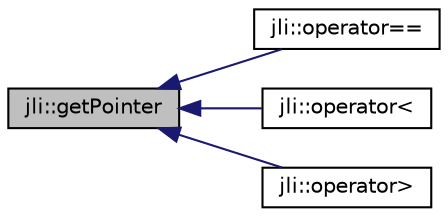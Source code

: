 digraph "jli::getPointer"
{
  edge [fontname="Helvetica",fontsize="10",labelfontname="Helvetica",labelfontsize="10"];
  node [fontname="Helvetica",fontsize="10",shape=record];
  rankdir="LR";
  Node1 [label="jli::getPointer",height=0.2,width=0.4,color="black", fillcolor="grey75", style="filled", fontcolor="black"];
  Node1 -> Node2 [dir="back",color="midnightblue",fontsize="10",style="solid",fontname="Helvetica"];
  Node2 [label="jli::operator==",height=0.2,width=0.4,color="black", fillcolor="white", style="filled",URL="$namespacejli.html#a1ad4a8b528799f8baf60a8a63d5be679"];
  Node1 -> Node3 [dir="back",color="midnightblue",fontsize="10",style="solid",fontname="Helvetica"];
  Node3 [label="jli::operator\<",height=0.2,width=0.4,color="black", fillcolor="white", style="filled",URL="$namespacejli.html#a5c433a85502a8c96877ad59022bf1024"];
  Node1 -> Node4 [dir="back",color="midnightblue",fontsize="10",style="solid",fontname="Helvetica"];
  Node4 [label="jli::operator\>",height=0.2,width=0.4,color="black", fillcolor="white", style="filled",URL="$namespacejli.html#a41c55cdd32eb0bf43523ae6215185fcf"];
}
